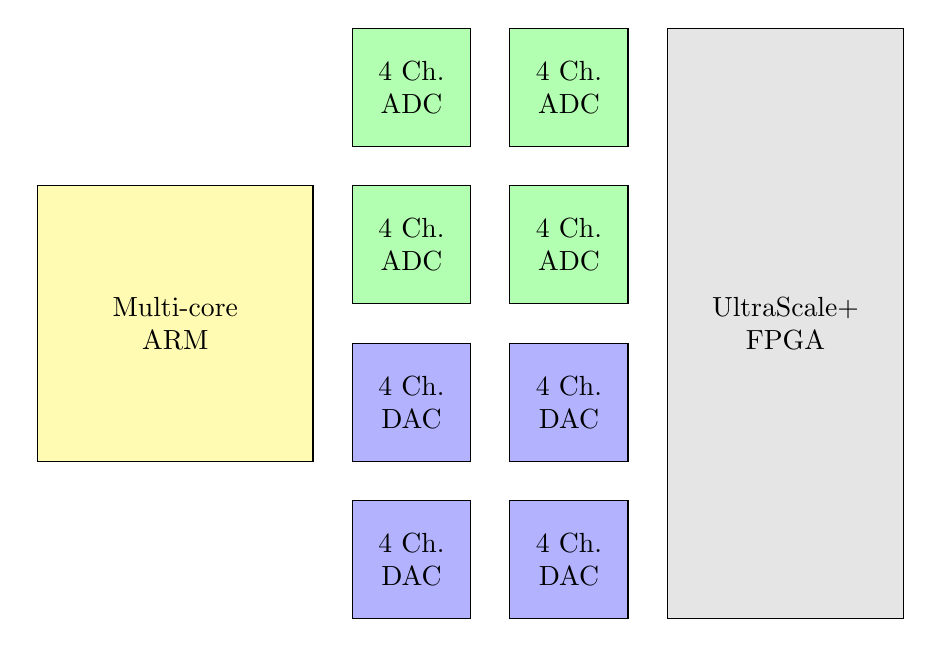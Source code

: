\usetikzlibrary{arrows.meta}
\begin{tikzpicture}
\node[draw,align=center,minimum width=3.5cm,minimum height=3.5cm,fill=yellow!30,inner sep=0] at (-3,-3) {Multi-core\\ARM};

\node[draw,align=center,minimum width=1.5cm,minimum height=1.5cm,fill=green!30,inner sep=0] at (0,0) {4 Ch.\\ADC};
\node[draw,align=center,minimum width=1.5cm,minimum height=1.5cm,fill=green!30,inner sep=0] at (0,-2) {4 Ch.\\ADC};
\node[draw,align=center,minimum width=1.5cm,minimum height=1.5cm,fill=blue!30,inner sep=0] at (0,-4) {4 Ch.\\DAC};
\node[draw,align=center,minimum width=1.5cm,minimum height=1.5cm,fill=blue!30,inner sep=0] at (0,-6) {4 Ch.\\DAC};

\node[draw,align=center,minimum width=1.5cm,minimum height=1.5cm,fill=green!30,inner sep=0] at (2,0) {4 Ch.\\ADC};
\node[draw,align=center,minimum width=1.5cm,minimum height=1.5cm,fill=green!30,inner sep=0] at (2,-2) {4 Ch.\\ADC};
\node[draw,align=center,minimum width=1.5cm,minimum height=1.5cm,fill=blue!30,inner sep=0] at (2,-4) {4 Ch.\\DAC};
\node[draw,align=center,minimum width=1.5cm,minimum height=1.5cm,fill=blue!30,inner sep=0] at (2,-6) {4 Ch.\\DAC};

\node[draw,align=center,minimum width=3cm,minimum height=7.5cm,fill=black!10,inner sep=0] at (4.75,-3) {UltraScale+\\FPGA};
\end{tikzpicture}